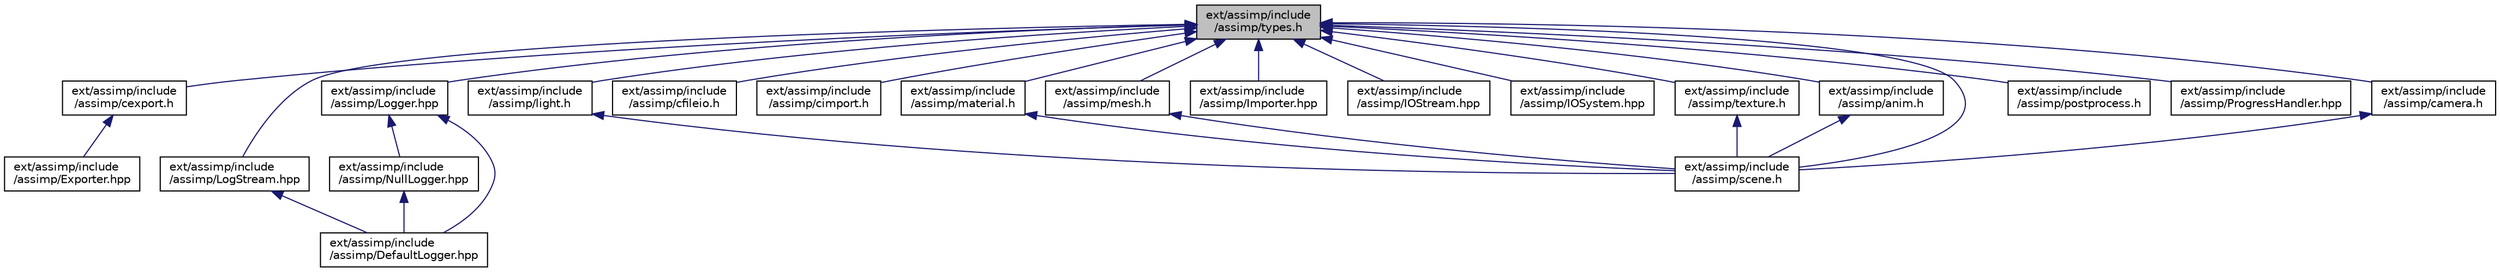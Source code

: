 digraph "ext/assimp/include/assimp/types.h"
{
  edge [fontname="Helvetica",fontsize="10",labelfontname="Helvetica",labelfontsize="10"];
  node [fontname="Helvetica",fontsize="10",shape=record];
  Node1 [label="ext/assimp/include\l/assimp/types.h",height=0.2,width=0.4,color="black", fillcolor="grey75", style="filled" fontcolor="black"];
  Node1 -> Node2 [dir="back",color="midnightblue",fontsize="10",style="solid",fontname="Helvetica"];
  Node2 [label="ext/assimp/include\l/assimp/anim.h",height=0.2,width=0.4,color="black", fillcolor="white", style="filled",URL="$anim_8h.html",tooltip="Defines the data structures in which the imported animations are returned. "];
  Node2 -> Node3 [dir="back",color="midnightblue",fontsize="10",style="solid",fontname="Helvetica"];
  Node3 [label="ext/assimp/include\l/assimp/scene.h",height=0.2,width=0.4,color="black", fillcolor="white", style="filled",URL="$scene_8h.html",tooltip="Defines the data structures in which the imported scene is returned. "];
  Node1 -> Node4 [dir="back",color="midnightblue",fontsize="10",style="solid",fontname="Helvetica"];
  Node4 [label="ext/assimp/include\l/assimp/camera.h",height=0.2,width=0.4,color="black", fillcolor="white", style="filled",URL="$ext_2assimp_2include_2assimp_2camera_8h_source.html"];
  Node4 -> Node3 [dir="back",color="midnightblue",fontsize="10",style="solid",fontname="Helvetica"];
  Node1 -> Node5 [dir="back",color="midnightblue",fontsize="10",style="solid",fontname="Helvetica"];
  Node5 [label="ext/assimp/include\l/assimp/cexport.h",height=0.2,width=0.4,color="black", fillcolor="white", style="filled",URL="$cexport_8h.html",tooltip="Defines the C-API for the Assimp export interface. "];
  Node5 -> Node6 [dir="back",color="midnightblue",fontsize="10",style="solid",fontname="Helvetica"];
  Node6 [label="ext/assimp/include\l/assimp/Exporter.hpp",height=0.2,width=0.4,color="black", fillcolor="white", style="filled",URL="$_exporter_8hpp.html",tooltip="Defines the CPP-API for the Assimp export interface. "];
  Node1 -> Node7 [dir="back",color="midnightblue",fontsize="10",style="solid",fontname="Helvetica"];
  Node7 [label="ext/assimp/include\l/assimp/cfileio.h",height=0.2,width=0.4,color="black", fillcolor="white", style="filled",URL="$cfileio_8h.html",tooltip="Defines generic C routines to access memory-mapped files. "];
  Node1 -> Node8 [dir="back",color="midnightblue",fontsize="10",style="solid",fontname="Helvetica"];
  Node8 [label="ext/assimp/include\l/assimp/cimport.h",height=0.2,width=0.4,color="black", fillcolor="white", style="filled",URL="$cimport_8h.html",tooltip="Defines the C-API to the Open Asset Import Library. "];
  Node1 -> Node9 [dir="back",color="midnightblue",fontsize="10",style="solid",fontname="Helvetica"];
  Node9 [label="ext/assimp/include\l/assimp/Logger.hpp",height=0.2,width=0.4,color="black", fillcolor="white", style="filled",URL="$_logger_8hpp.html",tooltip="Abstract base class &#39;Logger&#39;, base of the logging system. "];
  Node9 -> Node10 [dir="back",color="midnightblue",fontsize="10",style="solid",fontname="Helvetica"];
  Node10 [label="ext/assimp/include\l/assimp/DefaultLogger.hpp",height=0.2,width=0.4,color="black", fillcolor="white", style="filled",URL="$_default_logger_8hpp.html"];
  Node9 -> Node11 [dir="back",color="midnightblue",fontsize="10",style="solid",fontname="Helvetica"];
  Node11 [label="ext/assimp/include\l/assimp/NullLogger.hpp",height=0.2,width=0.4,color="black", fillcolor="white", style="filled",URL="$_null_logger_8hpp.html",tooltip="Dummy logger. "];
  Node11 -> Node10 [dir="back",color="midnightblue",fontsize="10",style="solid",fontname="Helvetica"];
  Node1 -> Node12 [dir="back",color="midnightblue",fontsize="10",style="solid",fontname="Helvetica"];
  Node12 [label="ext/assimp/include\l/assimp/LogStream.hpp",height=0.2,width=0.4,color="black", fillcolor="white", style="filled",URL="$_log_stream_8hpp.html",tooltip="Abstract base class &#39;LogStream&#39;, representing an output log stream. "];
  Node12 -> Node10 [dir="back",color="midnightblue",fontsize="10",style="solid",fontname="Helvetica"];
  Node1 -> Node13 [dir="back",color="midnightblue",fontsize="10",style="solid",fontname="Helvetica"];
  Node13 [label="ext/assimp/include\l/assimp/Importer.hpp",height=0.2,width=0.4,color="black", fillcolor="white", style="filled",URL="$_importer_8hpp.html",tooltip="Defines the C++-API to the Open Asset Import Library. "];
  Node1 -> Node14 [dir="back",color="midnightblue",fontsize="10",style="solid",fontname="Helvetica"];
  Node14 [label="ext/assimp/include\l/assimp/IOStream.hpp",height=0.2,width=0.4,color="black", fillcolor="white", style="filled",URL="$_i_o_stream_8hpp.html",tooltip="File I/O wrappers for C++. "];
  Node1 -> Node15 [dir="back",color="midnightblue",fontsize="10",style="solid",fontname="Helvetica"];
  Node15 [label="ext/assimp/include\l/assimp/IOSystem.hpp",height=0.2,width=0.4,color="black", fillcolor="white", style="filled",URL="$_i_o_system_8hpp.html",tooltip="File system wrapper for C++. Inherit this class to supply custom file handling logic to the Import li..."];
  Node1 -> Node16 [dir="back",color="midnightblue",fontsize="10",style="solid",fontname="Helvetica"];
  Node16 [label="ext/assimp/include\l/assimp/light.h",height=0.2,width=0.4,color="black", fillcolor="white", style="filled",URL="$light_8h.html",tooltip="Defines the aiLight data structure. "];
  Node16 -> Node3 [dir="back",color="midnightblue",fontsize="10",style="solid",fontname="Helvetica"];
  Node1 -> Node17 [dir="back",color="midnightblue",fontsize="10",style="solid",fontname="Helvetica"];
  Node17 [label="ext/assimp/include\l/assimp/material.h",height=0.2,width=0.4,color="black", fillcolor="white", style="filled",URL="$ext_2assimp_2include_2assimp_2material_8h_source.html"];
  Node17 -> Node3 [dir="back",color="midnightblue",fontsize="10",style="solid",fontname="Helvetica"];
  Node1 -> Node18 [dir="back",color="midnightblue",fontsize="10",style="solid",fontname="Helvetica"];
  Node18 [label="ext/assimp/include\l/assimp/mesh.h",height=0.2,width=0.4,color="black", fillcolor="white", style="filled",URL="$ext_2assimp_2include_2assimp_2mesh_8h_source.html"];
  Node18 -> Node3 [dir="back",color="midnightblue",fontsize="10",style="solid",fontname="Helvetica"];
  Node1 -> Node19 [dir="back",color="midnightblue",fontsize="10",style="solid",fontname="Helvetica"];
  Node19 [label="ext/assimp/include\l/assimp/postprocess.h",height=0.2,width=0.4,color="black", fillcolor="white", style="filled",URL="$postprocess_8h.html",tooltip="Definitions for import post processing steps. "];
  Node1 -> Node20 [dir="back",color="midnightblue",fontsize="10",style="solid",fontname="Helvetica"];
  Node20 [label="ext/assimp/include\l/assimp/ProgressHandler.hpp",height=0.2,width=0.4,color="black", fillcolor="white", style="filled",URL="$_progress_handler_8hpp.html",tooltip="Abstract base class &#39;ProgressHandler&#39;. "];
  Node1 -> Node3 [dir="back",color="midnightblue",fontsize="10",style="solid",fontname="Helvetica"];
  Node1 -> Node21 [dir="back",color="midnightblue",fontsize="10",style="solid",fontname="Helvetica"];
  Node21 [label="ext/assimp/include\l/assimp/texture.h",height=0.2,width=0.4,color="black", fillcolor="white", style="filled",URL="$texture_8h.html",tooltip="Defines texture helper structures for the library. "];
  Node21 -> Node3 [dir="back",color="midnightblue",fontsize="10",style="solid",fontname="Helvetica"];
}
